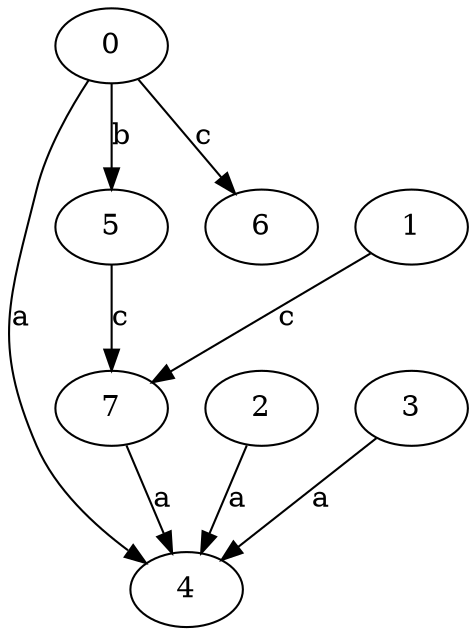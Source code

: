 strict digraph  {
0;
1;
2;
3;
4;
5;
6;
7;
0 -> 4  [label=a];
0 -> 5  [label=b];
0 -> 6  [label=c];
1 -> 7  [label=c];
2 -> 4  [label=a];
3 -> 4  [label=a];
5 -> 7  [label=c];
7 -> 4  [label=a];
}
